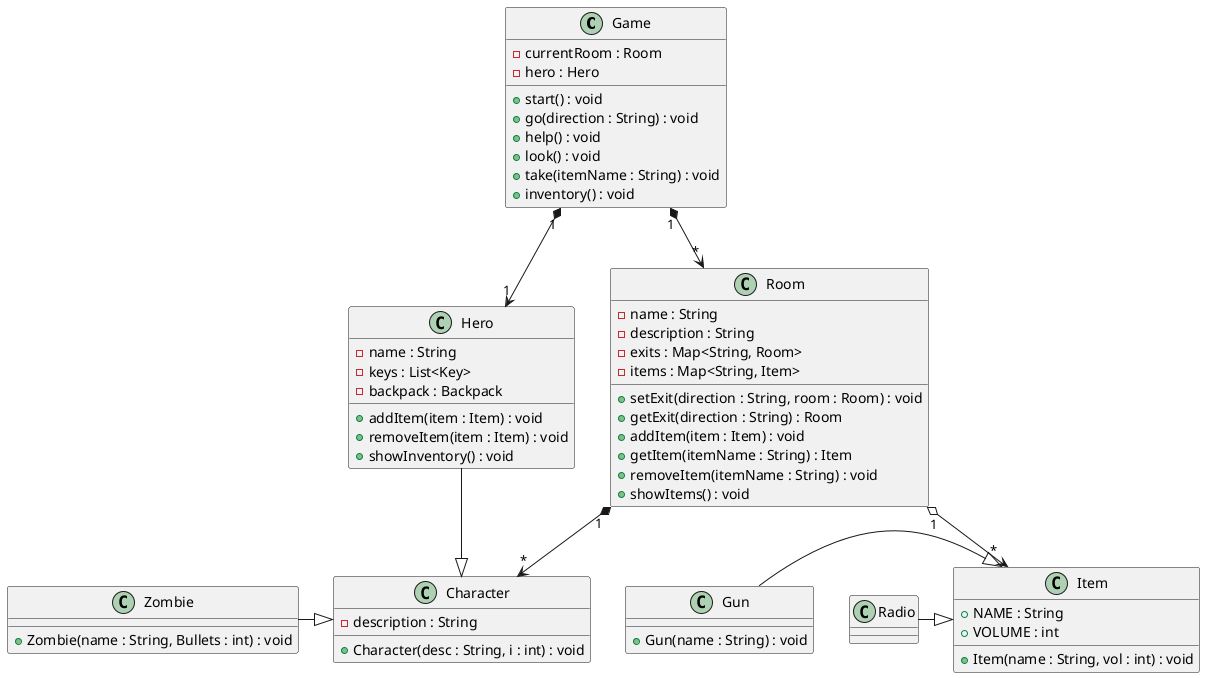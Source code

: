 @startuml Lifeless

class Game {
  - currentRoom : Room
  - hero : Hero
  + start() : void
  + go(direction : String) : void
  + help() : void
  + look() : void
  + take(itemName : String) : void
  + inventory() : void
}

class Hero {
  - name : String
  - keys : List<Key>
  - backpack : Backpack
  + addItem(item : Item) : void
  + removeItem(item : Item) : void
  + showInventory() : void
}

class Room {
  - name : String
  - description : String
  - exits : Map<String, Room>
  - items : Map<String, Item>
  + setExit(direction : String, room : Room) : void
  + getExit(direction : String) : Room
  + addItem(item : Item) : void
  + getItem(itemName : String) : Item
  + removeItem(itemName : String) : void
  + showItems() : void
}

class Item {
  + NAME : String
  + VOLUME : int
  + Item(name : String, vol : int) : void
}

class Gun {
  + Gun(name : String) : void
}

class Character {
  - description : String
  + Character(desc : String, i : int) : void
}

class Zombie {
  + Zombie(name : String, Bullets : int) : void
}

Game "1" *--> "1" Hero 
Game "1" *--> "*" Room 
Room "1" o--> "*" Item 
Room "1" *--> "*" Character
Zombie -|> Character 
Gun -|> Item 
Hero -|> Character 
Radio -|> Item

@enduml
